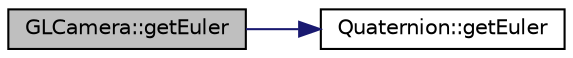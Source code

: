 digraph "GLCamera::getEuler"
{
 // INTERACTIVE_SVG=YES
  edge [fontname="Helvetica",fontsize="10",labelfontname="Helvetica",labelfontsize="10"];
  node [fontname="Helvetica",fontsize="10",shape=record];
  rankdir="LR";
  Node1 [label="GLCamera::getEuler",height=0.2,width=0.4,color="black", fillcolor="grey75", style="filled", fontcolor="black"];
  Node1 -> Node2 [color="midnightblue",fontsize="10",style="solid",fontname="Helvetica"];
  Node2 [label="Quaternion::getEuler",height=0.2,width=0.4,color="black", fillcolor="white", style="filled",URL="$dc/de3/class_quaternion.html#afdc1df5e1a9ed3c6c98060cc119078c5"];
}
